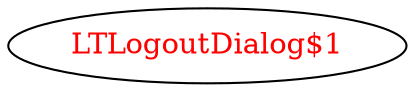 digraph dependencyGraph {
 concentrate=true;
 ranksep="2.0";
 rankdir="LR"; 
 splines="ortho";
"LTLogoutDialog$1" [fontcolor="red"];
}